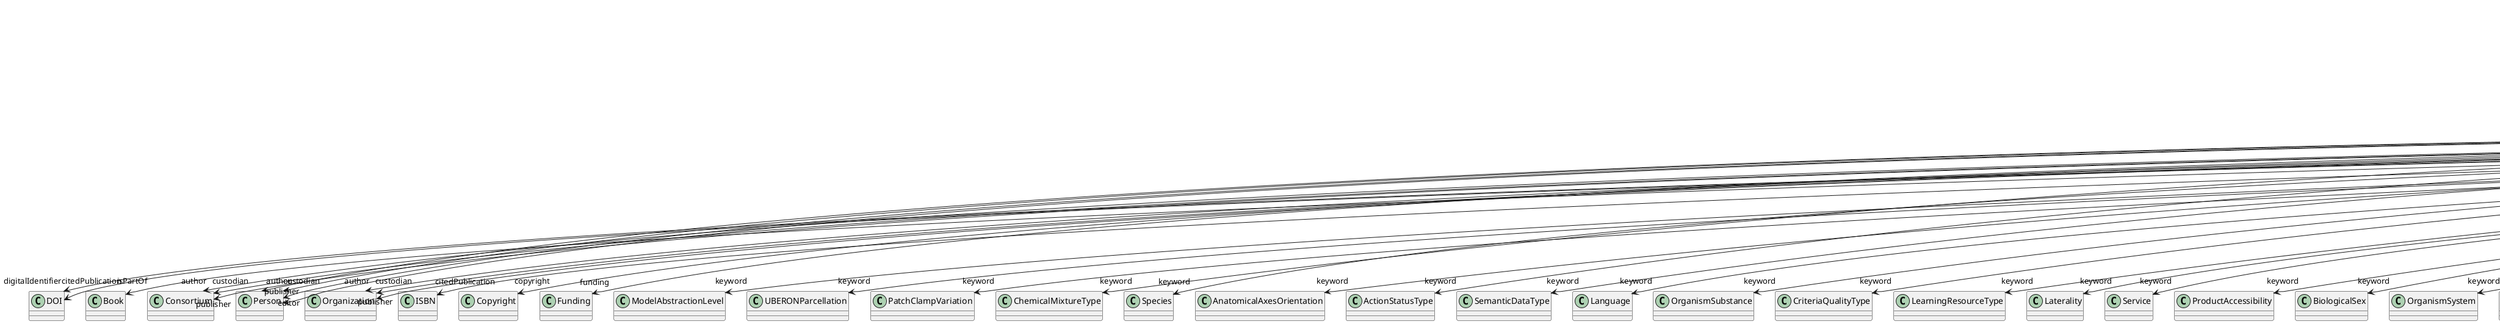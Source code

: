@startuml
class Chapter {
+digitalIdentifier
+isPartOf
+pagination
+abstract
+author
+citedPublication
+copyright
+creationDate
+custodian
+editor
+funding
+IRI
+keyword
+license
+modificationDate
+name
+publicationDate
+publisher
+versionIdentifier

}
Chapter -d-> "digitalIdentifier" DOI
Chapter -d-> "isPartOf" Book
Chapter -d-> "author" Consortium
Chapter -d-> "author" Person
Chapter -d-> "author" Organization
Chapter -d-> "citedPublication" DOI
Chapter -d-> "citedPublication" ISBN
Chapter -d-> "copyright" Copyright
Chapter -d-> "custodian" Consortium
Chapter -d-> "custodian" Person
Chapter -d-> "custodian" Organization
Chapter -d-> "editor" Person
Chapter -d-> "funding" Funding
Chapter -d-> "keyword" ModelAbstractionLevel
Chapter -d-> "keyword" UBERONParcellation
Chapter -d-> "keyword" PatchClampVariation
Chapter -d-> "keyword" ChemicalMixtureType
Chapter -d-> "keyword" Species
Chapter -d-> "keyword" AnatomicalAxesOrientation
Chapter -d-> "keyword" ActionStatusType
Chapter -d-> "keyword" SemanticDataType
Chapter -d-> "keyword" Language
Chapter -d-> "keyword" OrganismSubstance
Chapter -d-> "keyword" CriteriaQualityType
Chapter -d-> "keyword" LearningResourceType
Chapter -d-> "keyword" Laterality
Chapter -d-> "keyword" Service
Chapter -d-> "keyword" ProductAccessibility
Chapter -d-> "keyword" BiologicalSex
Chapter -d-> "keyword" OrganismSystem
Chapter -d-> "keyword" EthicsAssessment
Chapter -d-> "keyword" AgeCategory
Chapter -d-> "keyword" AuditoryStimulusType
Chapter -d-> "keyword" BiologicalOrder
Chapter -d-> "keyword" Organ
Chapter -d-> "keyword" OlfactoryStimulusType
Chapter -d-> "keyword" ModelScope
Chapter -d-> "keyword" SoftwareFeature
Chapter -d-> "keyword" AnnotationType
Chapter -d-> "keyword" SubcellularEntity
Chapter -d-> "keyword" OperatingDevice
Chapter -d-> "keyword" AnatomicalIdentificationType
Chapter -d-> "keyword" StimulationTechnique
Chapter -d-> "keyword" FileBundleGrouping
Chapter -d-> "keyword" Colormap
Chapter -d-> "keyword" GustatoryStimulusType
Chapter -d-> "keyword" ProgrammingLanguage
Chapter -d-> "keyword" DeviceType
Chapter -d-> "keyword" DiseaseModel
Chapter -d-> "keyword" OpticalStimulusType
Chapter -d-> "keyword" FileUsageRole
Chapter -d-> "keyword" AnatomicalPlane
Chapter -d-> "keyword" AtlasType
Chapter -d-> "keyword" CellCultureType
Chapter -d-> "keyword" Terminology
Chapter -d-> "keyword" CranialWindowConstructionType
Chapter -d-> "keyword" AnalysisTechnique
Chapter -d-> "keyword" CranialWindowReinforcementType
Chapter -d-> "keyword" EducationalLevel
Chapter -d-> "keyword" VisualStimulusType
Chapter -d-> "keyword" SubjectAttribute
Chapter -d-> "keyword" AnnotationCriteriaType
Chapter -d-> "keyword" DataType
Chapter -d-> "keyword" TissueSampleType
Chapter -d-> "keyword" UnitOfMeasurement
Chapter -d-> "keyword" SoftwareApplicationCategory
Chapter -d-> "keyword" MolecularEntity
Chapter -d-> "keyword" TactileStimulusType
Chapter -d-> "keyword" BreedingType
Chapter -d-> "keyword" CellType
Chapter -d-> "keyword" StimulationApproach
Chapter -d-> "keyword" TermSuggestion
Chapter -d-> "keyword" MetaDataModelType
Chapter -d-> "keyword" PreparationType
Chapter -d-> "keyword" FileRepositoryType
Chapter -d-> "keyword" Handedness
Chapter -d-> "keyword" SetupType
Chapter -d-> "keyword" OperatingSystem
Chapter -d-> "keyword" Disease
Chapter -d-> "keyword" DifferenceMeasure
Chapter -d-> "keyword" MeasuredQuantity
Chapter -d-> "keyword" QualitativeOverlap
Chapter -d-> "keyword" TypeOfUncertainty
Chapter -d-> "keyword" GeneticStrainType
Chapter -d-> "keyword" ContributionType
Chapter -d-> "keyword" Technique
Chapter -d-> "keyword" ExperimentalApproach
Chapter -d-> "keyword" TissueSampleAttribute
Chapter -d-> "keyword" ElectricalStimulusType
Chapter -d-> "license" License
Chapter -d-> "publisher" Consortium
Chapter -d-> "publisher" Person
Chapter -d-> "publisher" Organization

@enduml